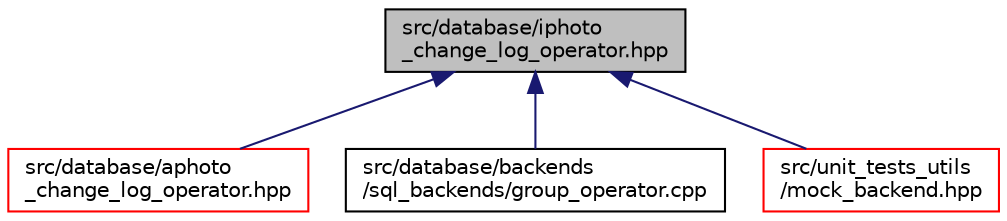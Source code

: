 digraph "src/database/iphoto_change_log_operator.hpp"
{
 // LATEX_PDF_SIZE
  edge [fontname="Helvetica",fontsize="10",labelfontname="Helvetica",labelfontsize="10"];
  node [fontname="Helvetica",fontsize="10",shape=record];
  Node1 [label="src/database/iphoto\l_change_log_operator.hpp",height=0.2,width=0.4,color="black", fillcolor="grey75", style="filled", fontcolor="black",tooltip=" "];
  Node1 -> Node2 [dir="back",color="midnightblue",fontsize="10",style="solid",fontname="Helvetica"];
  Node2 [label="src/database/aphoto\l_change_log_operator.hpp",height=0.2,width=0.4,color="red", fillcolor="white", style="filled",URL="$aphoto__change__log__operator_8hpp.html",tooltip=" "];
  Node1 -> Node31 [dir="back",color="midnightblue",fontsize="10",style="solid",fontname="Helvetica"];
  Node31 [label="src/database/backends\l/sql_backends/group_operator.cpp",height=0.2,width=0.4,color="black", fillcolor="white", style="filled",URL="$group__operator_8cpp.html",tooltip=" "];
  Node1 -> Node32 [dir="back",color="midnightblue",fontsize="10",style="solid",fontname="Helvetica"];
  Node32 [label="src/unit_tests_utils\l/mock_backend.hpp",height=0.2,width=0.4,color="red", fillcolor="white", style="filled",URL="$mock__backend_8hpp.html",tooltip=" "];
}
